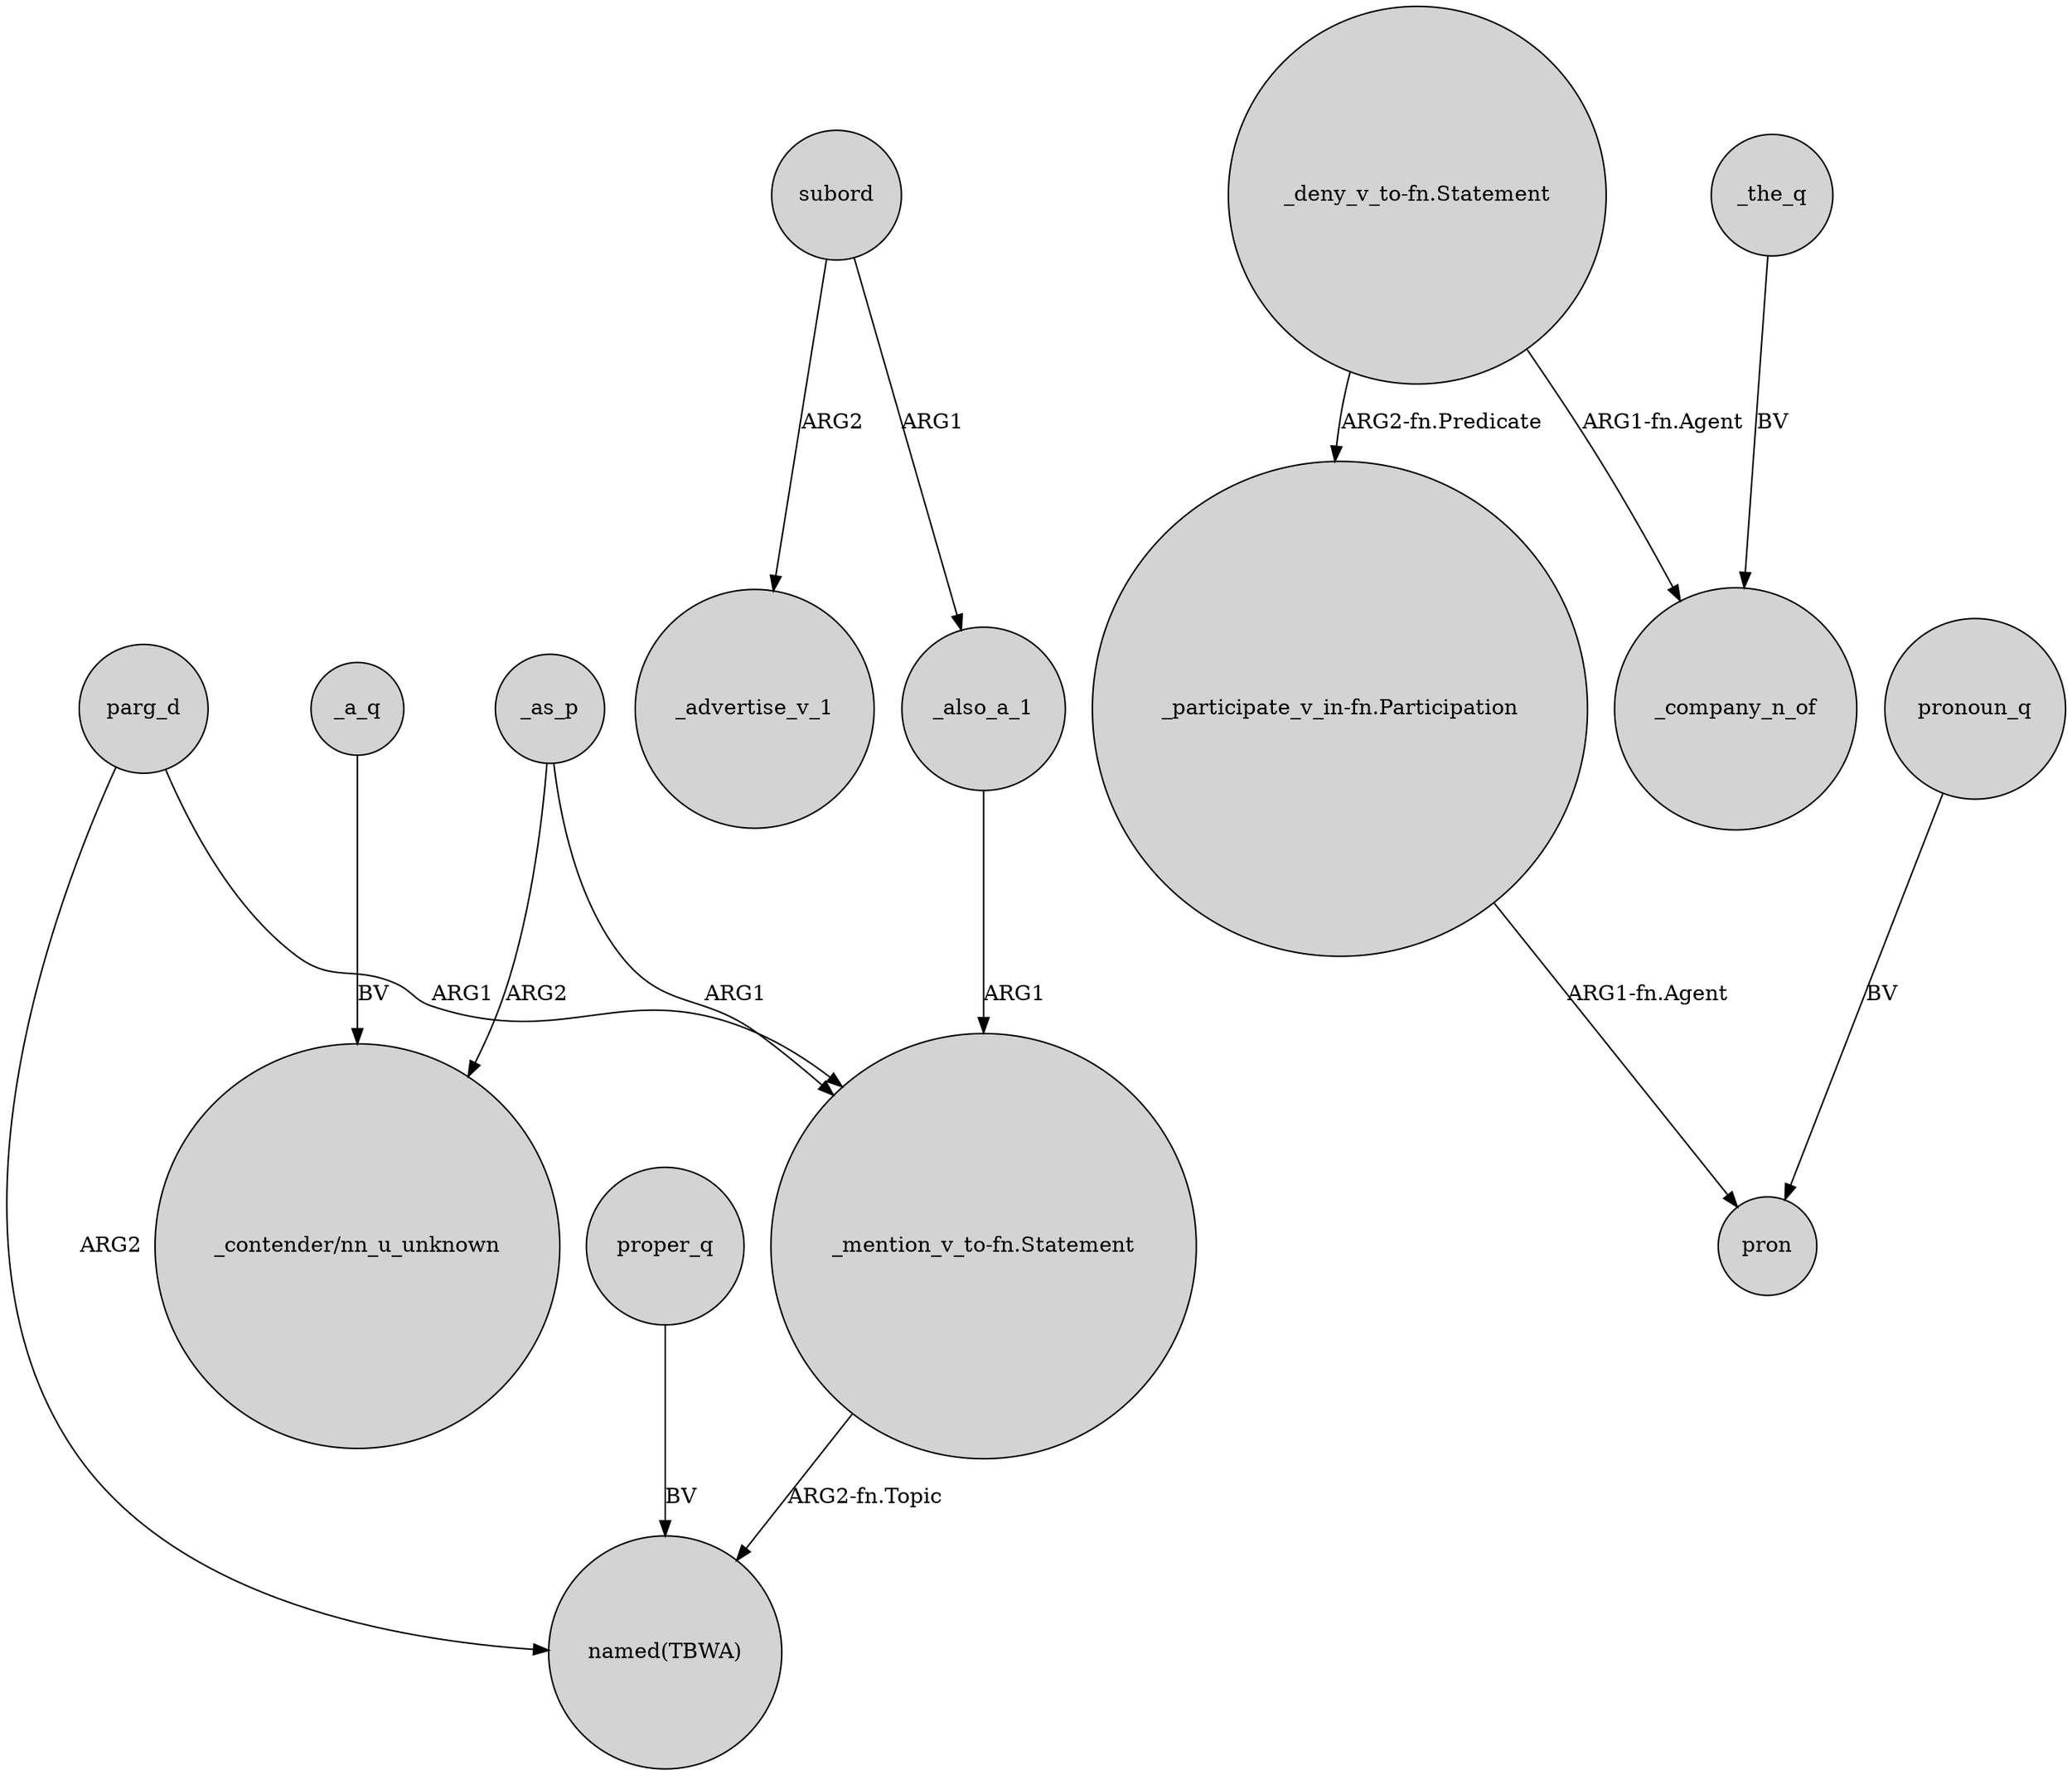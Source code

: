 digraph {
	node [shape=circle style=filled]
	_as_p -> "_mention_v_to-fn.Statement" [label=ARG1]
	_a_q -> "_contender/nn_u_unknown" [label=BV]
	"_deny_v_to-fn.Statement" -> _company_n_of [label="ARG1-fn.Agent"]
	parg_d -> "_mention_v_to-fn.Statement" [label=ARG1]
	subord -> _also_a_1 [label=ARG1]
	subord -> _advertise_v_1 [label=ARG2]
	_also_a_1 -> "_mention_v_to-fn.Statement" [label=ARG1]
	pronoun_q -> pron [label=BV]
	"_mention_v_to-fn.Statement" -> "named(TBWA)" [label="ARG2-fn.Topic"]
	"_deny_v_to-fn.Statement" -> "_participate_v_in-fn.Participation" [label="ARG2-fn.Predicate"]
	_as_p -> "_contender/nn_u_unknown" [label=ARG2]
	proper_q -> "named(TBWA)" [label=BV]
	_the_q -> _company_n_of [label=BV]
	"_participate_v_in-fn.Participation" -> pron [label="ARG1-fn.Agent"]
	parg_d -> "named(TBWA)" [label=ARG2]
}
